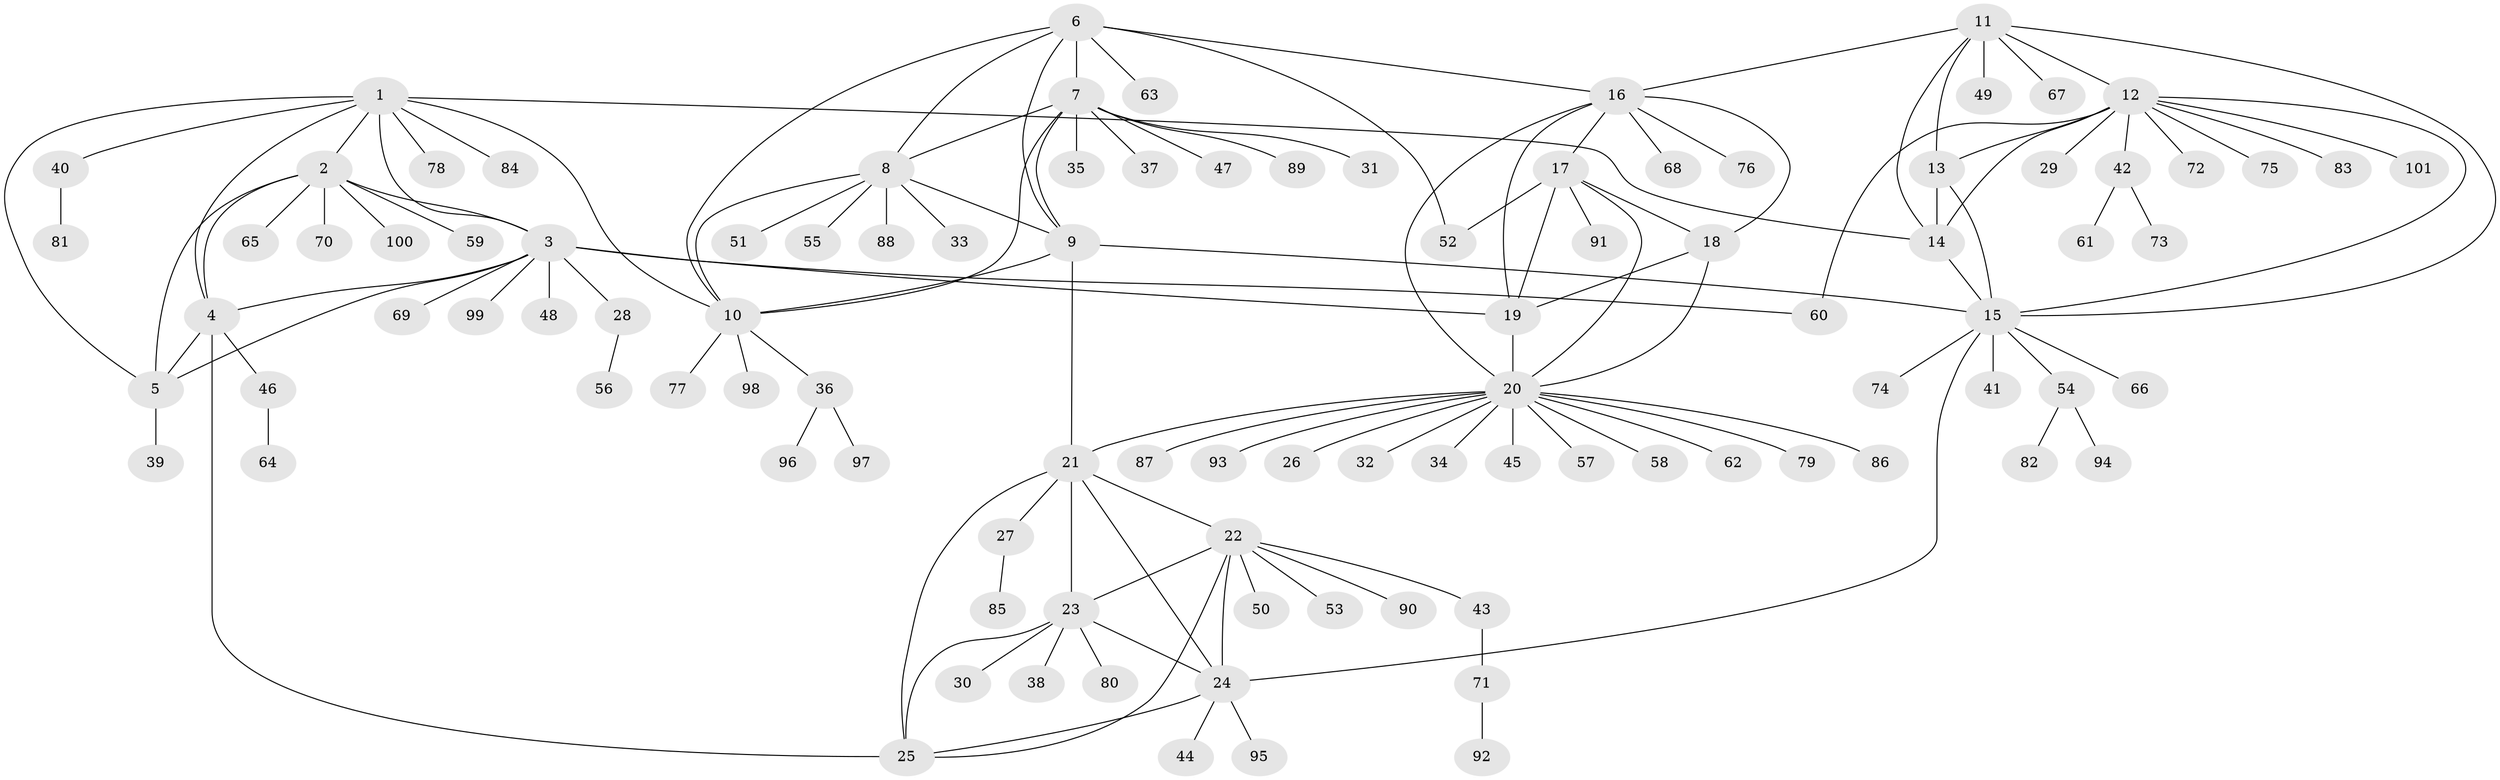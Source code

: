 // coarse degree distribution, {10: 0.02564102564102564, 9: 0.01282051282051282, 8: 0.038461538461538464, 3: 0.01282051282051282, 7: 0.01282051282051282, 6: 0.05128205128205128, 11: 0.01282051282051282, 5: 0.038461538461538464, 4: 0.02564102564102564, 14: 0.01282051282051282, 1: 0.6794871794871795, 2: 0.07692307692307693}
// Generated by graph-tools (version 1.1) at 2025/24/03/03/25 07:24:10]
// undirected, 101 vertices, 138 edges
graph export_dot {
graph [start="1"]
  node [color=gray90,style=filled];
  1;
  2;
  3;
  4;
  5;
  6;
  7;
  8;
  9;
  10;
  11;
  12;
  13;
  14;
  15;
  16;
  17;
  18;
  19;
  20;
  21;
  22;
  23;
  24;
  25;
  26;
  27;
  28;
  29;
  30;
  31;
  32;
  33;
  34;
  35;
  36;
  37;
  38;
  39;
  40;
  41;
  42;
  43;
  44;
  45;
  46;
  47;
  48;
  49;
  50;
  51;
  52;
  53;
  54;
  55;
  56;
  57;
  58;
  59;
  60;
  61;
  62;
  63;
  64;
  65;
  66;
  67;
  68;
  69;
  70;
  71;
  72;
  73;
  74;
  75;
  76;
  77;
  78;
  79;
  80;
  81;
  82;
  83;
  84;
  85;
  86;
  87;
  88;
  89;
  90;
  91;
  92;
  93;
  94;
  95;
  96;
  97;
  98;
  99;
  100;
  101;
  1 -- 2;
  1 -- 3;
  1 -- 4;
  1 -- 5;
  1 -- 10;
  1 -- 14;
  1 -- 40;
  1 -- 78;
  1 -- 84;
  2 -- 3;
  2 -- 4;
  2 -- 5;
  2 -- 59;
  2 -- 65;
  2 -- 70;
  2 -- 100;
  3 -- 4;
  3 -- 5;
  3 -- 19;
  3 -- 28;
  3 -- 48;
  3 -- 60;
  3 -- 69;
  3 -- 99;
  4 -- 5;
  4 -- 25;
  4 -- 46;
  5 -- 39;
  6 -- 7;
  6 -- 8;
  6 -- 9;
  6 -- 10;
  6 -- 16;
  6 -- 52;
  6 -- 63;
  7 -- 8;
  7 -- 9;
  7 -- 10;
  7 -- 31;
  7 -- 35;
  7 -- 37;
  7 -- 47;
  7 -- 89;
  8 -- 9;
  8 -- 10;
  8 -- 33;
  8 -- 51;
  8 -- 55;
  8 -- 88;
  9 -- 10;
  9 -- 15;
  9 -- 21;
  10 -- 36;
  10 -- 77;
  10 -- 98;
  11 -- 12;
  11 -- 13;
  11 -- 14;
  11 -- 15;
  11 -- 16;
  11 -- 49;
  11 -- 67;
  12 -- 13;
  12 -- 14;
  12 -- 15;
  12 -- 29;
  12 -- 42;
  12 -- 60;
  12 -- 72;
  12 -- 75;
  12 -- 83;
  12 -- 101;
  13 -- 14;
  13 -- 15;
  14 -- 15;
  15 -- 24;
  15 -- 41;
  15 -- 54;
  15 -- 66;
  15 -- 74;
  16 -- 17;
  16 -- 18;
  16 -- 19;
  16 -- 20;
  16 -- 68;
  16 -- 76;
  17 -- 18;
  17 -- 19;
  17 -- 20;
  17 -- 52;
  17 -- 91;
  18 -- 19;
  18 -- 20;
  19 -- 20;
  20 -- 21;
  20 -- 26;
  20 -- 32;
  20 -- 34;
  20 -- 45;
  20 -- 57;
  20 -- 58;
  20 -- 62;
  20 -- 79;
  20 -- 86;
  20 -- 87;
  20 -- 93;
  21 -- 22;
  21 -- 23;
  21 -- 24;
  21 -- 25;
  21 -- 27;
  22 -- 23;
  22 -- 24;
  22 -- 25;
  22 -- 43;
  22 -- 50;
  22 -- 53;
  22 -- 90;
  23 -- 24;
  23 -- 25;
  23 -- 30;
  23 -- 38;
  23 -- 80;
  24 -- 25;
  24 -- 44;
  24 -- 95;
  27 -- 85;
  28 -- 56;
  36 -- 96;
  36 -- 97;
  40 -- 81;
  42 -- 61;
  42 -- 73;
  43 -- 71;
  46 -- 64;
  54 -- 82;
  54 -- 94;
  71 -- 92;
}
